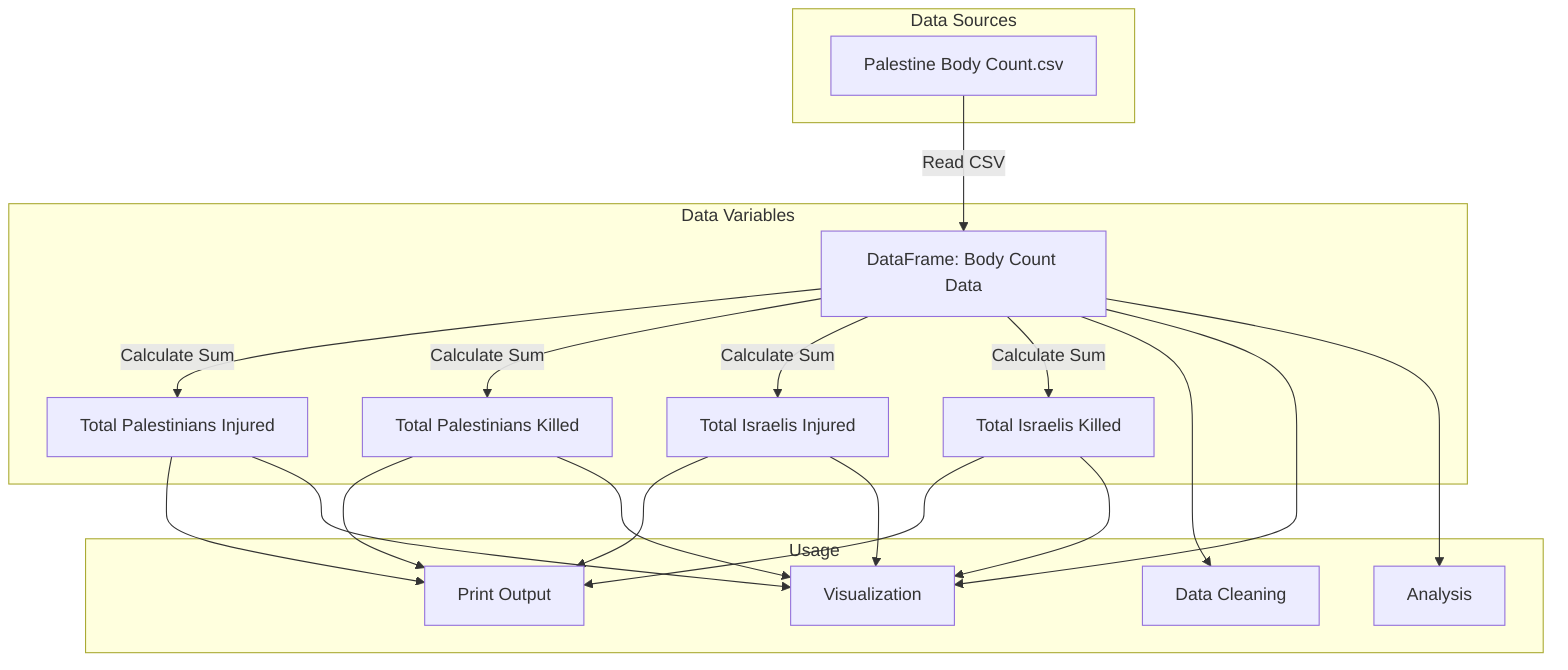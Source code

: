 flowchart TD
    %% Data Sources
    subgraph DataSources["Data Sources"]
        csv_file["Palestine Body Count.csv"]
    end

    %% Variables
    subgraph DataVariables["Data Variables"]
        df["DataFrame: Body Count Data"]
        p_injured["Total Palestinians Injured"]
        p_killed["Total Palestinians Killed"]
        i_injured["Total Israelis Injured"]
        i_killed["Total Israelis Killed"]
    end

    %% Data Processing and Flow
    csv_file -->|Read CSV| df
    df -->|Calculate Sum| p_injured
    df -->|Calculate Sum| p_killed
    df -->|Calculate Sum| i_injured
    df -->|Calculate Sum| i_killed

    %% Data Usage
    subgraph Usage["Usage"]
        data_cleaning["Data Cleaning"]
        visualization["Visualization"]
        analysis["Analysis"]
        print_output["Print Output"]
    end

    df --> data_cleaning
    df --> visualization
    df --> analysis

    p_injured --> print_output
    p_injured --> visualization

    p_killed --> print_output
    p_killed --> visualization

    i_injured --> print_output
    i_injured --> visualization

    i_killed --> print_output
    i_killed --> visualization